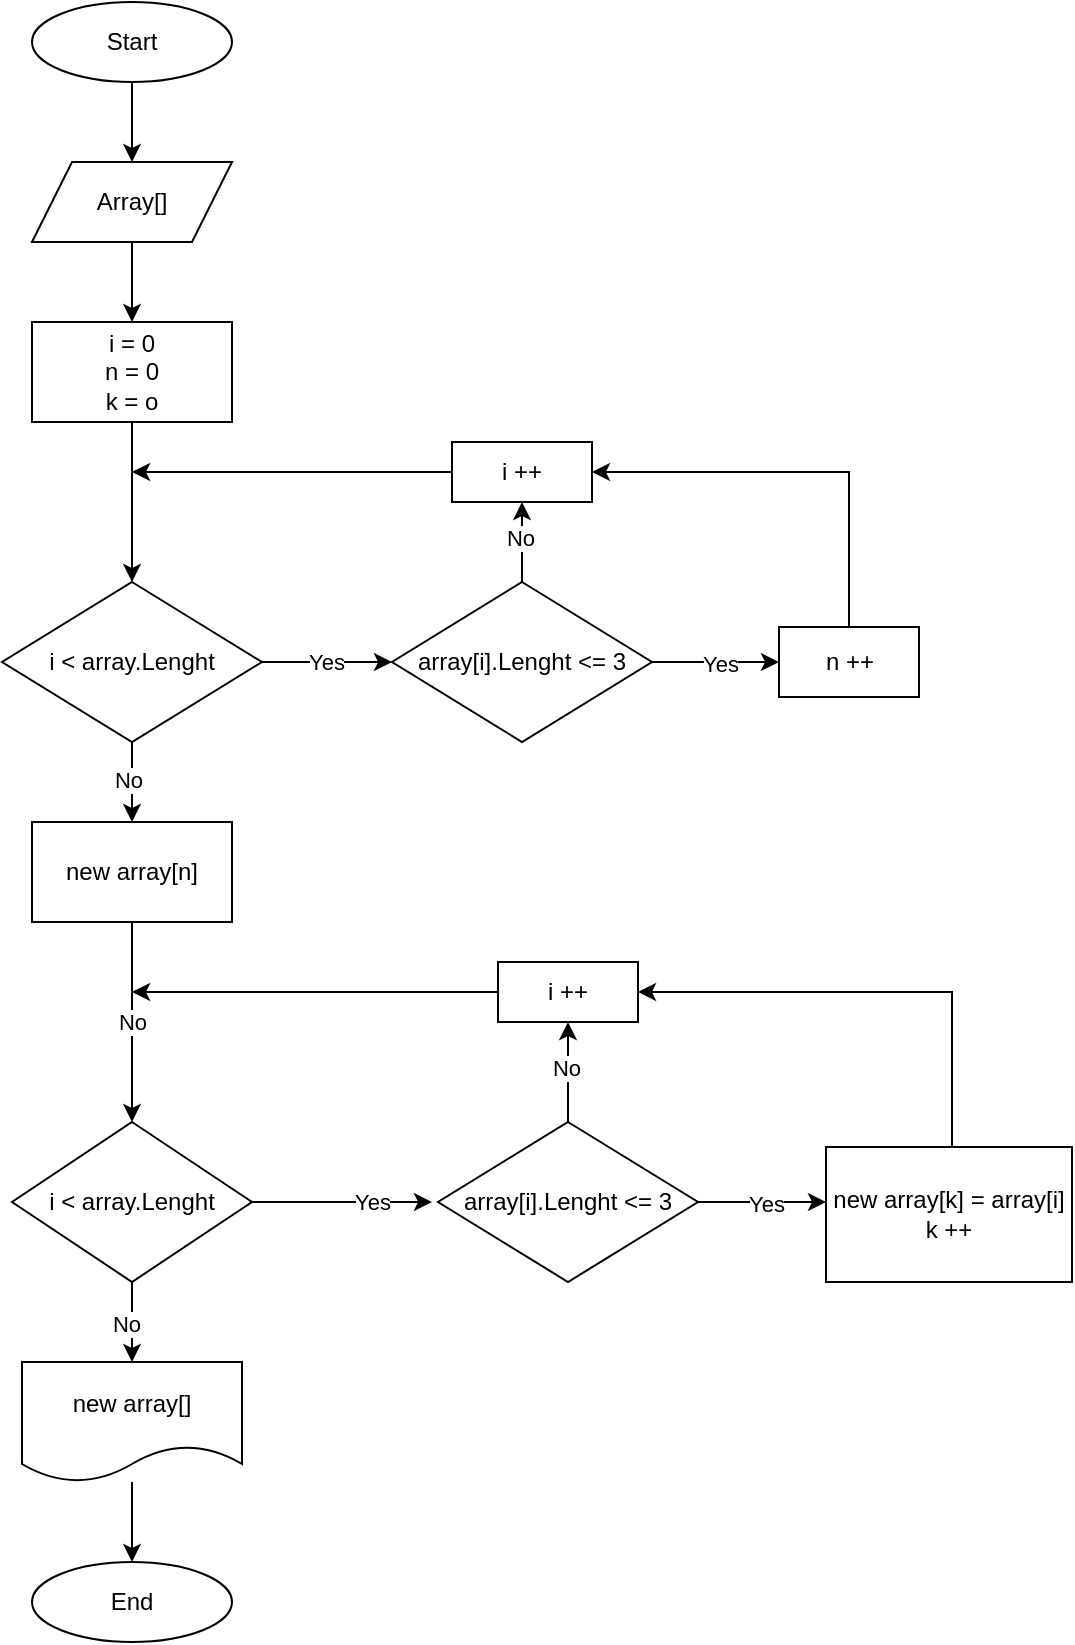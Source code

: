 <mxfile version="24.0.5" type="device">
  <diagram name="Страница — 1" id="jWZw2HYu2_GGpK6bklTr">
    <mxGraphModel dx="1687" dy="918" grid="1" gridSize="10" guides="1" tooltips="1" connect="1" arrows="1" fold="1" page="1" pageScale="1" pageWidth="827" pageHeight="1169" math="0" shadow="0">
      <root>
        <mxCell id="0" />
        <mxCell id="1" parent="0" />
        <mxCell id="1WJaWtMEOL5mZnK0n6jw-3" style="edgeStyle=orthogonalEdgeStyle;rounded=0;orthogonalLoop=1;jettySize=auto;html=1;exitX=0.5;exitY=1;exitDx=0;exitDy=0;entryX=0.5;entryY=0;entryDx=0;entryDy=0;" edge="1" parent="1" source="1WJaWtMEOL5mZnK0n6jw-1" target="1WJaWtMEOL5mZnK0n6jw-2">
          <mxGeometry relative="1" as="geometry" />
        </mxCell>
        <mxCell id="1WJaWtMEOL5mZnK0n6jw-1" value="Start" style="ellipse;whiteSpace=wrap;html=1;" vertex="1" parent="1">
          <mxGeometry x="40" y="40" width="100" height="40" as="geometry" />
        </mxCell>
        <mxCell id="1WJaWtMEOL5mZnK0n6jw-5" style="edgeStyle=orthogonalEdgeStyle;rounded=0;orthogonalLoop=1;jettySize=auto;html=1;exitX=0.5;exitY=1;exitDx=0;exitDy=0;entryX=0.5;entryY=0;entryDx=0;entryDy=0;" edge="1" parent="1" source="1WJaWtMEOL5mZnK0n6jw-2" target="1WJaWtMEOL5mZnK0n6jw-4">
          <mxGeometry relative="1" as="geometry" />
        </mxCell>
        <mxCell id="1WJaWtMEOL5mZnK0n6jw-2" value="Array[]" style="shape=parallelogram;perimeter=parallelogramPerimeter;whiteSpace=wrap;html=1;fixedSize=1;" vertex="1" parent="1">
          <mxGeometry x="40" y="120" width="100" height="40" as="geometry" />
        </mxCell>
        <mxCell id="1WJaWtMEOL5mZnK0n6jw-7" style="edgeStyle=orthogonalEdgeStyle;rounded=0;orthogonalLoop=1;jettySize=auto;html=1;exitX=0.5;exitY=1;exitDx=0;exitDy=0;entryX=0.5;entryY=0;entryDx=0;entryDy=0;" edge="1" parent="1" source="1WJaWtMEOL5mZnK0n6jw-4" target="1WJaWtMEOL5mZnK0n6jw-6">
          <mxGeometry relative="1" as="geometry" />
        </mxCell>
        <mxCell id="1WJaWtMEOL5mZnK0n6jw-4" value="i = 0&lt;div&gt;n = 0&lt;/div&gt;&lt;div&gt;k = o&lt;/div&gt;" style="rounded=0;whiteSpace=wrap;html=1;" vertex="1" parent="1">
          <mxGeometry x="40" y="200" width="100" height="50" as="geometry" />
        </mxCell>
        <mxCell id="1WJaWtMEOL5mZnK0n6jw-9" style="edgeStyle=orthogonalEdgeStyle;rounded=0;orthogonalLoop=1;jettySize=auto;html=1;exitX=0.5;exitY=1;exitDx=0;exitDy=0;entryX=0.5;entryY=0;entryDx=0;entryDy=0;" edge="1" parent="1" source="1WJaWtMEOL5mZnK0n6jw-6" target="1WJaWtMEOL5mZnK0n6jw-8">
          <mxGeometry relative="1" as="geometry" />
        </mxCell>
        <mxCell id="1WJaWtMEOL5mZnK0n6jw-10" value="No" style="edgeLabel;html=1;align=center;verticalAlign=middle;resizable=0;points=[];" vertex="1" connectable="0" parent="1WJaWtMEOL5mZnK0n6jw-9">
          <mxGeometry x="-0.067" y="-2" relative="1" as="geometry">
            <mxPoint as="offset" />
          </mxGeometry>
        </mxCell>
        <mxCell id="1WJaWtMEOL5mZnK0n6jw-26" style="edgeStyle=orthogonalEdgeStyle;rounded=0;orthogonalLoop=1;jettySize=auto;html=1;exitX=1;exitY=0.5;exitDx=0;exitDy=0;entryX=0;entryY=0.5;entryDx=0;entryDy=0;" edge="1" parent="1" source="1WJaWtMEOL5mZnK0n6jw-6" target="1WJaWtMEOL5mZnK0n6jw-22">
          <mxGeometry relative="1" as="geometry" />
        </mxCell>
        <mxCell id="1WJaWtMEOL5mZnK0n6jw-27" value="Yes" style="edgeLabel;html=1;align=center;verticalAlign=middle;resizable=0;points=[];" vertex="1" connectable="0" parent="1WJaWtMEOL5mZnK0n6jw-26">
          <mxGeometry x="-0.015" relative="1" as="geometry">
            <mxPoint as="offset" />
          </mxGeometry>
        </mxCell>
        <mxCell id="1WJaWtMEOL5mZnK0n6jw-6" value="i &amp;lt; array.Lenght" style="rhombus;whiteSpace=wrap;html=1;" vertex="1" parent="1">
          <mxGeometry x="25" y="330" width="130" height="80" as="geometry" />
        </mxCell>
        <mxCell id="1WJaWtMEOL5mZnK0n6jw-12" style="edgeStyle=orthogonalEdgeStyle;rounded=0;orthogonalLoop=1;jettySize=auto;html=1;exitX=0.5;exitY=1;exitDx=0;exitDy=0;" edge="1" parent="1" source="1WJaWtMEOL5mZnK0n6jw-8" target="1WJaWtMEOL5mZnK0n6jw-11">
          <mxGeometry relative="1" as="geometry" />
        </mxCell>
        <mxCell id="1WJaWtMEOL5mZnK0n6jw-13" value="No" style="edgeLabel;html=1;align=center;verticalAlign=middle;resizable=0;points=[];" vertex="1" connectable="0" parent="1WJaWtMEOL5mZnK0n6jw-12">
          <mxGeometry relative="1" as="geometry">
            <mxPoint as="offset" />
          </mxGeometry>
        </mxCell>
        <mxCell id="1WJaWtMEOL5mZnK0n6jw-8" value="new array[n]" style="rounded=0;whiteSpace=wrap;html=1;" vertex="1" parent="1">
          <mxGeometry x="40" y="450" width="100" height="50" as="geometry" />
        </mxCell>
        <mxCell id="1WJaWtMEOL5mZnK0n6jw-17" style="edgeStyle=orthogonalEdgeStyle;rounded=0;orthogonalLoop=1;jettySize=auto;html=1;exitX=0.5;exitY=1;exitDx=0;exitDy=0;" edge="1" parent="1" source="1WJaWtMEOL5mZnK0n6jw-11" target="1WJaWtMEOL5mZnK0n6jw-14">
          <mxGeometry relative="1" as="geometry" />
        </mxCell>
        <mxCell id="1WJaWtMEOL5mZnK0n6jw-18" value="No" style="edgeLabel;html=1;align=center;verticalAlign=middle;resizable=0;points=[];" vertex="1" connectable="0" parent="1WJaWtMEOL5mZnK0n6jw-17">
          <mxGeometry x="0.05" y="-3" relative="1" as="geometry">
            <mxPoint as="offset" />
          </mxGeometry>
        </mxCell>
        <mxCell id="1WJaWtMEOL5mZnK0n6jw-42" style="edgeStyle=orthogonalEdgeStyle;rounded=0;orthogonalLoop=1;jettySize=auto;html=1;exitX=1;exitY=0.5;exitDx=0;exitDy=0;" edge="1" parent="1" source="1WJaWtMEOL5mZnK0n6jw-11">
          <mxGeometry relative="1" as="geometry">
            <mxPoint x="240" y="640" as="targetPoint" />
          </mxGeometry>
        </mxCell>
        <mxCell id="1WJaWtMEOL5mZnK0n6jw-11" value="i &amp;lt; array.Lenght" style="rhombus;whiteSpace=wrap;html=1;" vertex="1" parent="1">
          <mxGeometry x="30" y="600" width="120" height="80" as="geometry" />
        </mxCell>
        <mxCell id="1WJaWtMEOL5mZnK0n6jw-21" style="edgeStyle=orthogonalEdgeStyle;rounded=0;orthogonalLoop=1;jettySize=auto;html=1;entryX=0.5;entryY=0;entryDx=0;entryDy=0;" edge="1" parent="1" source="1WJaWtMEOL5mZnK0n6jw-14" target="1WJaWtMEOL5mZnK0n6jw-20">
          <mxGeometry relative="1" as="geometry" />
        </mxCell>
        <mxCell id="1WJaWtMEOL5mZnK0n6jw-14" value="new array[]" style="shape=document;whiteSpace=wrap;html=1;boundedLbl=1;" vertex="1" parent="1">
          <mxGeometry x="35" y="720" width="110" height="60" as="geometry" />
        </mxCell>
        <mxCell id="1WJaWtMEOL5mZnK0n6jw-20" value="End" style="ellipse;whiteSpace=wrap;html=1;" vertex="1" parent="1">
          <mxGeometry x="40" y="820" width="100" height="40" as="geometry" />
        </mxCell>
        <mxCell id="1WJaWtMEOL5mZnK0n6jw-24" style="edgeStyle=orthogonalEdgeStyle;rounded=0;orthogonalLoop=1;jettySize=auto;html=1;exitX=0.5;exitY=0;exitDx=0;exitDy=0;entryX=0.5;entryY=1;entryDx=0;entryDy=0;" edge="1" parent="1" source="1WJaWtMEOL5mZnK0n6jw-22" target="1WJaWtMEOL5mZnK0n6jw-23">
          <mxGeometry relative="1" as="geometry" />
        </mxCell>
        <mxCell id="1WJaWtMEOL5mZnK0n6jw-25" value="No" style="edgeLabel;html=1;align=center;verticalAlign=middle;resizable=0;points=[];" vertex="1" connectable="0" parent="1WJaWtMEOL5mZnK0n6jw-24">
          <mxGeometry x="0.1" y="1" relative="1" as="geometry">
            <mxPoint as="offset" />
          </mxGeometry>
        </mxCell>
        <mxCell id="1WJaWtMEOL5mZnK0n6jw-30" style="edgeStyle=orthogonalEdgeStyle;rounded=0;orthogonalLoop=1;jettySize=auto;html=1;exitX=1;exitY=0.5;exitDx=0;exitDy=0;" edge="1" parent="1" source="1WJaWtMEOL5mZnK0n6jw-22" target="1WJaWtMEOL5mZnK0n6jw-29">
          <mxGeometry relative="1" as="geometry" />
        </mxCell>
        <mxCell id="1WJaWtMEOL5mZnK0n6jw-31" value="Yes" style="edgeLabel;html=1;align=center;verticalAlign=middle;resizable=0;points=[];" vertex="1" connectable="0" parent="1WJaWtMEOL5mZnK0n6jw-30">
          <mxGeometry x="0.062" y="-1" relative="1" as="geometry">
            <mxPoint as="offset" />
          </mxGeometry>
        </mxCell>
        <mxCell id="1WJaWtMEOL5mZnK0n6jw-22" value="array[i].Lenght &amp;lt;= 3" style="rhombus;whiteSpace=wrap;html=1;" vertex="1" parent="1">
          <mxGeometry x="220" y="330" width="130" height="80" as="geometry" />
        </mxCell>
        <mxCell id="1WJaWtMEOL5mZnK0n6jw-28" style="edgeStyle=orthogonalEdgeStyle;rounded=0;orthogonalLoop=1;jettySize=auto;html=1;exitX=0;exitY=0.5;exitDx=0;exitDy=0;" edge="1" parent="1" source="1WJaWtMEOL5mZnK0n6jw-23">
          <mxGeometry relative="1" as="geometry">
            <mxPoint x="90" y="275" as="targetPoint" />
          </mxGeometry>
        </mxCell>
        <mxCell id="1WJaWtMEOL5mZnK0n6jw-23" value="i ++" style="rounded=0;whiteSpace=wrap;html=1;" vertex="1" parent="1">
          <mxGeometry x="250" y="260" width="70" height="30" as="geometry" />
        </mxCell>
        <mxCell id="1WJaWtMEOL5mZnK0n6jw-32" style="edgeStyle=orthogonalEdgeStyle;rounded=0;orthogonalLoop=1;jettySize=auto;html=1;entryX=1;entryY=0.5;entryDx=0;entryDy=0;" edge="1" parent="1" source="1WJaWtMEOL5mZnK0n6jw-29" target="1WJaWtMEOL5mZnK0n6jw-23">
          <mxGeometry relative="1" as="geometry">
            <Array as="points">
              <mxPoint x="449" y="275" />
            </Array>
          </mxGeometry>
        </mxCell>
        <mxCell id="1WJaWtMEOL5mZnK0n6jw-29" value="n ++" style="rounded=0;whiteSpace=wrap;html=1;" vertex="1" parent="1">
          <mxGeometry x="413.5" y="352.5" width="70" height="35" as="geometry" />
        </mxCell>
        <mxCell id="1WJaWtMEOL5mZnK0n6jw-33" value="Yes" style="edgeLabel;html=1;align=center;verticalAlign=middle;resizable=0;points=[];" vertex="1" connectable="0" parent="1">
          <mxGeometry x="210" y="640" as="geometry" />
        </mxCell>
        <mxCell id="1WJaWtMEOL5mZnK0n6jw-34" style="edgeStyle=orthogonalEdgeStyle;rounded=0;orthogonalLoop=1;jettySize=auto;html=1;exitX=0.5;exitY=0;exitDx=0;exitDy=0;entryX=0.5;entryY=1;entryDx=0;entryDy=0;" edge="1" parent="1" source="1WJaWtMEOL5mZnK0n6jw-38" target="1WJaWtMEOL5mZnK0n6jw-39">
          <mxGeometry relative="1" as="geometry" />
        </mxCell>
        <mxCell id="1WJaWtMEOL5mZnK0n6jw-35" value="No" style="edgeLabel;html=1;align=center;verticalAlign=middle;resizable=0;points=[];" vertex="1" connectable="0" parent="1WJaWtMEOL5mZnK0n6jw-34">
          <mxGeometry x="0.1" y="1" relative="1" as="geometry">
            <mxPoint as="offset" />
          </mxGeometry>
        </mxCell>
        <mxCell id="1WJaWtMEOL5mZnK0n6jw-36" style="edgeStyle=orthogonalEdgeStyle;rounded=0;orthogonalLoop=1;jettySize=auto;html=1;exitX=1;exitY=0.5;exitDx=0;exitDy=0;" edge="1" parent="1" source="1WJaWtMEOL5mZnK0n6jw-38" target="1WJaWtMEOL5mZnK0n6jw-41">
          <mxGeometry relative="1" as="geometry">
            <Array as="points">
              <mxPoint x="420" y="640" />
              <mxPoint x="420" y="640" />
            </Array>
          </mxGeometry>
        </mxCell>
        <mxCell id="1WJaWtMEOL5mZnK0n6jw-37" value="Yes" style="edgeLabel;html=1;align=center;verticalAlign=middle;resizable=0;points=[];" vertex="1" connectable="0" parent="1WJaWtMEOL5mZnK0n6jw-36">
          <mxGeometry x="0.062" y="-1" relative="1" as="geometry">
            <mxPoint as="offset" />
          </mxGeometry>
        </mxCell>
        <mxCell id="1WJaWtMEOL5mZnK0n6jw-38" value="array[i].Lenght &amp;lt;= 3" style="rhombus;whiteSpace=wrap;html=1;" vertex="1" parent="1">
          <mxGeometry x="243" y="600" width="130" height="80" as="geometry" />
        </mxCell>
        <mxCell id="1WJaWtMEOL5mZnK0n6jw-45" style="edgeStyle=orthogonalEdgeStyle;rounded=0;orthogonalLoop=1;jettySize=auto;html=1;exitX=0;exitY=0.5;exitDx=0;exitDy=0;" edge="1" parent="1" source="1WJaWtMEOL5mZnK0n6jw-39">
          <mxGeometry relative="1" as="geometry">
            <mxPoint x="90" y="535" as="targetPoint" />
          </mxGeometry>
        </mxCell>
        <mxCell id="1WJaWtMEOL5mZnK0n6jw-39" value="i ++" style="rounded=0;whiteSpace=wrap;html=1;" vertex="1" parent="1">
          <mxGeometry x="273" y="520" width="70" height="30" as="geometry" />
        </mxCell>
        <mxCell id="1WJaWtMEOL5mZnK0n6jw-40" style="edgeStyle=orthogonalEdgeStyle;rounded=0;orthogonalLoop=1;jettySize=auto;html=1;entryX=1;entryY=0.5;entryDx=0;entryDy=0;" edge="1" parent="1" source="1WJaWtMEOL5mZnK0n6jw-41" target="1WJaWtMEOL5mZnK0n6jw-39">
          <mxGeometry relative="1" as="geometry">
            <Array as="points">
              <mxPoint x="500" y="535" />
            </Array>
          </mxGeometry>
        </mxCell>
        <mxCell id="1WJaWtMEOL5mZnK0n6jw-41" value="new array[k] = array[i]&lt;div&gt;k ++&lt;/div&gt;" style="rounded=0;whiteSpace=wrap;html=1;" vertex="1" parent="1">
          <mxGeometry x="437" y="612.5" width="123" height="67.5" as="geometry" />
        </mxCell>
      </root>
    </mxGraphModel>
  </diagram>
</mxfile>
